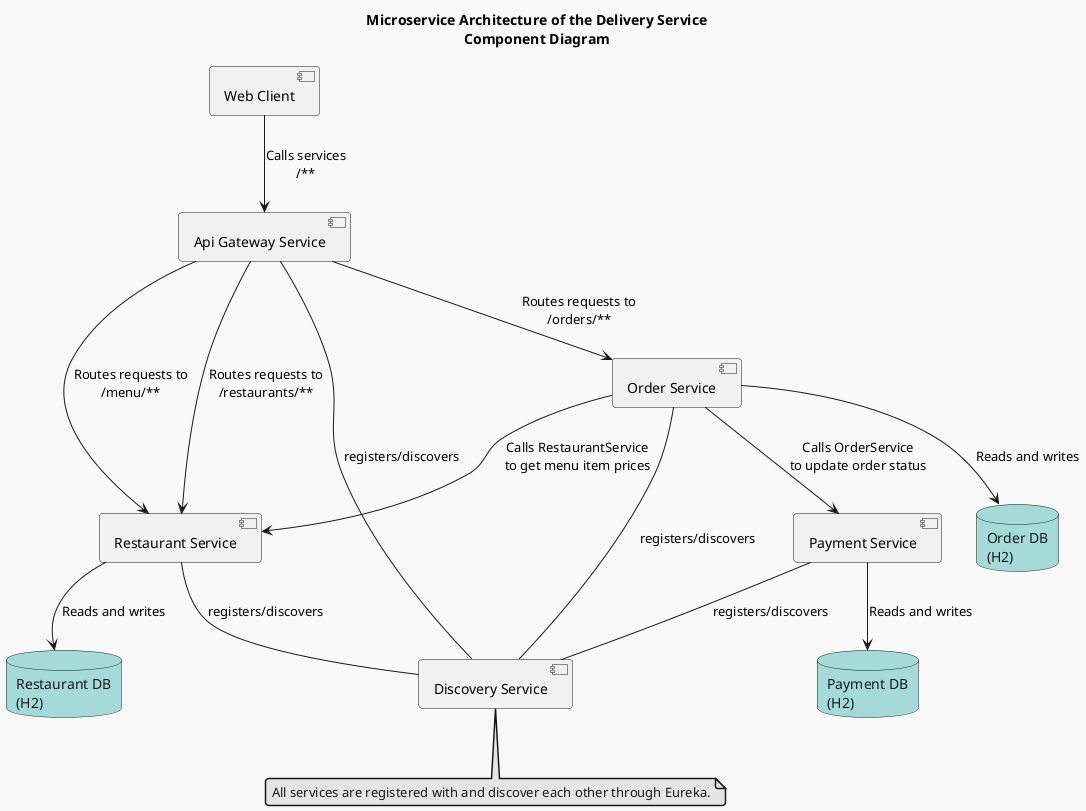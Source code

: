 @startuml
!theme mars

title Microservice Architecture of the Delivery Service\nComponent Diagram

' Define components (services)
component [Web Client] as webclient
component [Api Gateway Service] as gateway
component [Order Service] as orders
component [Payment Service] as payments
component [Restaurant Service] as restaurants
component [Discovery Service] as eureka

' Define databases
database "Order DB\n(H2)" as orderDb
database "Payment DB\n(H2)" as paymentDb
database "Restaurant DB\n(H2)" as restaurantDb

' Define relationships and dependencies

' All microservices register with Eureka
gateway -- (eureka) : registers/discovers
orders -- (eureka) : registers/discovers
payments -- (eureka) : registers/discovers
restaurants -- (eureka) : registers/discovers

' API Gateway routes requests to other services
webclient --> gateway : "Calls services\n/**"
gateway --> orders : "Routes requests to\n/orders/**"
gateway --> restaurants : "Routes requests to\n/restaurants/**"
gateway --> restaurants : "Routes requests to\n/menu/**"

' Service-to-service communication
orders --> restaurants : "Calls RestaurantService\nto get menu item prices"
orders --> payments : "Calls OrderService\nto update order status"

' Services interact with their respective databases
orders --> orderDb : "Reads and writes"
payments --> paymentDb : "Reads and writes"
restaurants --> restaurantDb : "Reads and writes"

note "All services are registered with and discover each other through Eureka." as EurekaNote
eureka .. EurekaNote

@enduml
